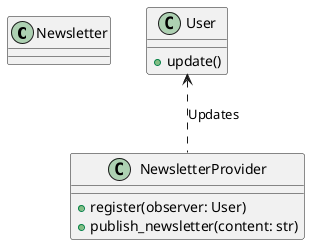 @startuml
      class Newsletter {}

      class User {
        +update()
      }

      class NewsletterProvider {
        +register(observer: User)
        +publish_newsletter(content: str)
      }

      User <.. NewsletterProvider : Updates
      @enduml